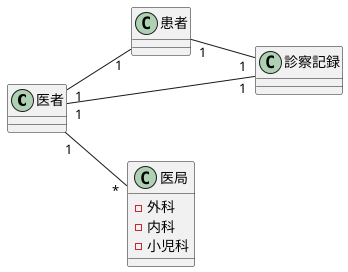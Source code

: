 @startuml 演習3-2
left to right direction
class 医者
class 患者
class 診察記録
class 医局 {
-外科
-内科
-小児科
}

医者 "1" -down- "1" 患者
医者 "1" -down- "*" 医局
医者 "1" -down- "1" 診察記録
患者 "1" -down- "1" 診察記録
@enduml